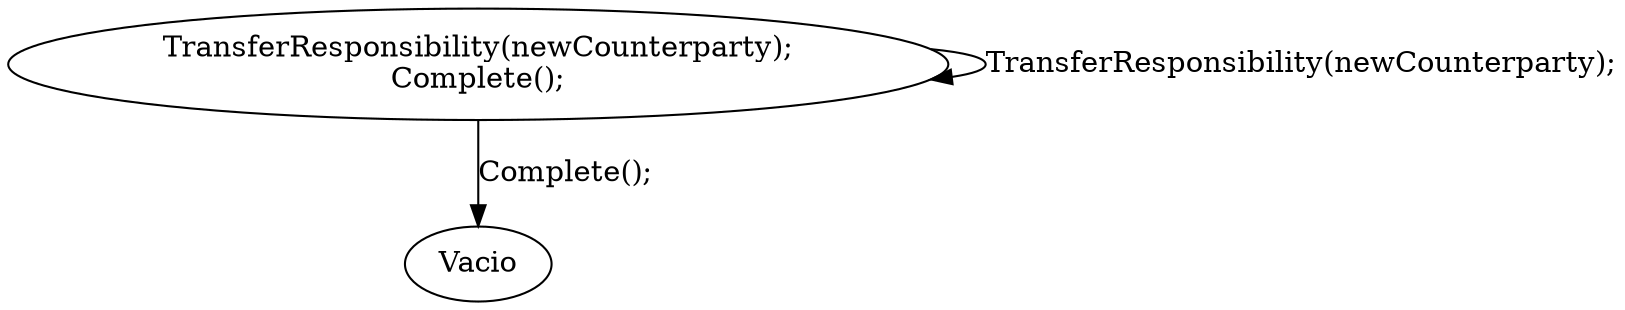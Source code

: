 // Prueba
digraph {
	"1-2-" [label="TransferResponsibility(newCounterparty);
Complete();
"]
	"0-0-" [label=Vacio
]
	"1-2-" -> "0-0-" [label="Complete();"]
	"1-2-" [label="TransferResponsibility(newCounterparty);
Complete();
"]
	"1-2-" [label="TransferResponsibility(newCounterparty);
Complete();
"]
	"1-2-" -> "1-2-" [label="TransferResponsibility(newCounterparty);"]
}
